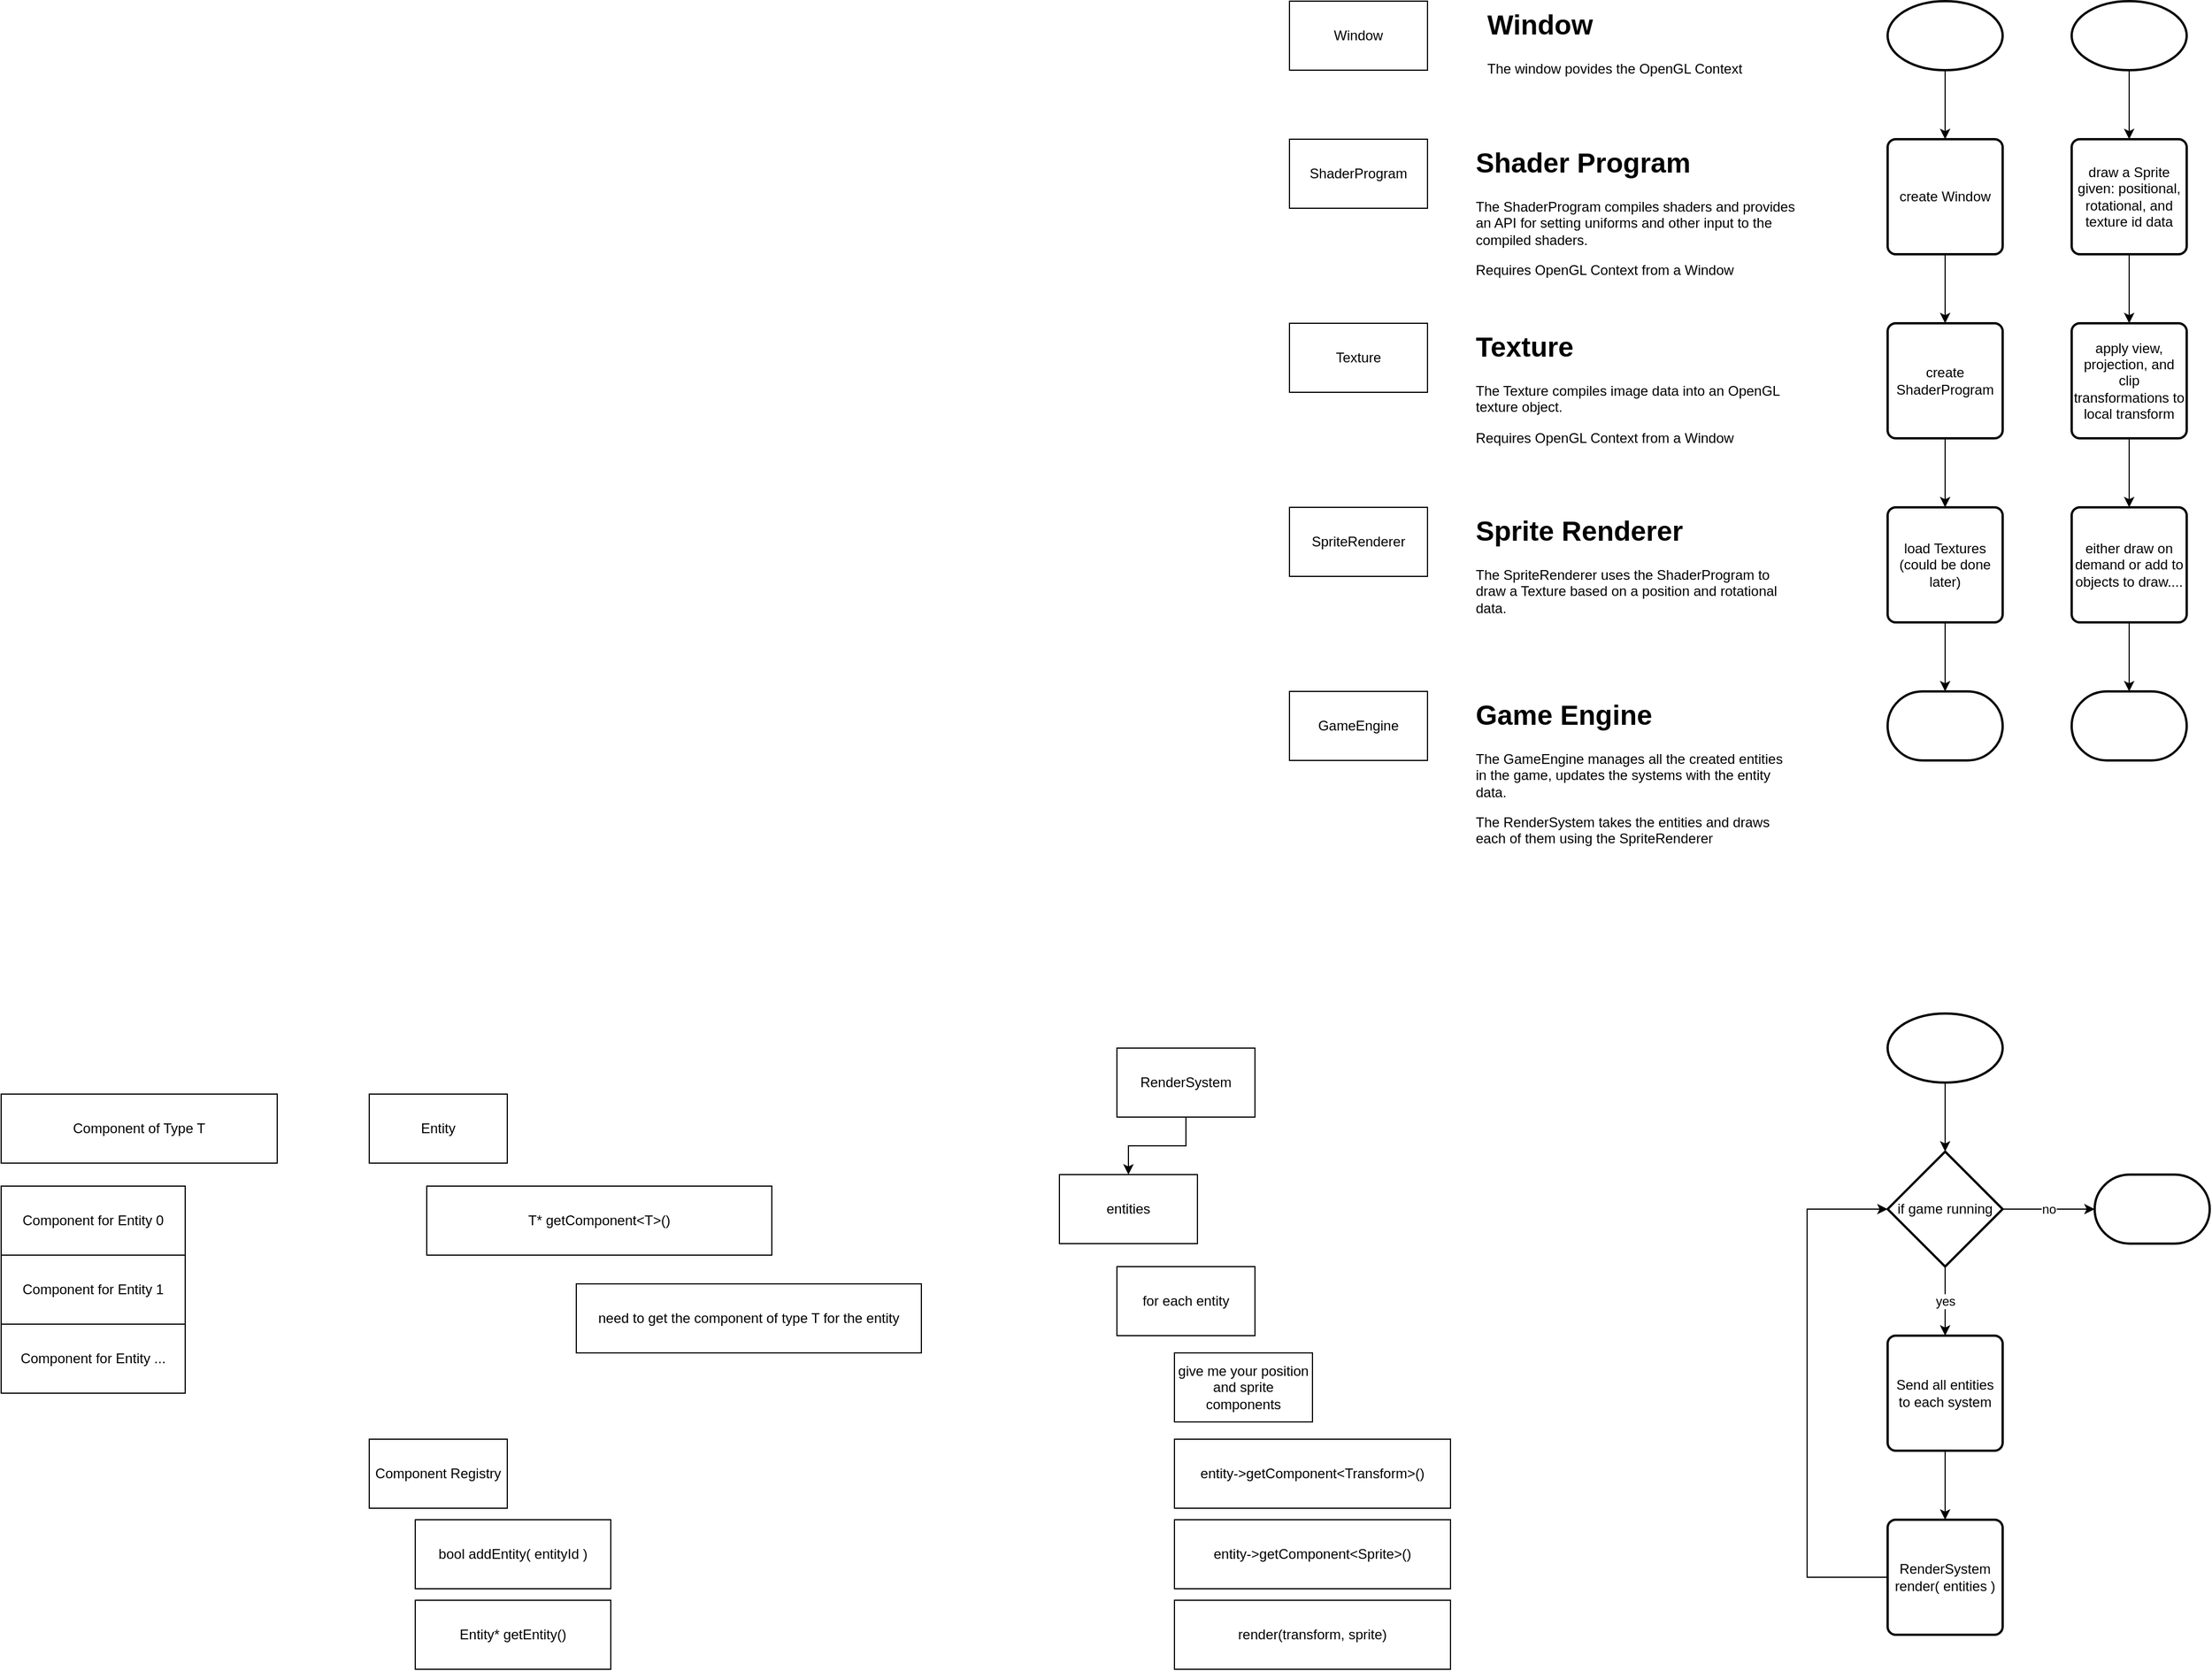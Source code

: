 <mxfile version="27.0.9">
  <diagram name="Page-1" id="H9fcaZsLGt1zxZ-3hIsj">
    <mxGraphModel dx="1938" dy="654" grid="1" gridSize="10" guides="1" tooltips="1" connect="1" arrows="1" fold="1" page="1" pageScale="1" pageWidth="1100" pageHeight="850" math="0" shadow="0">
      <root>
        <mxCell id="0" />
        <mxCell id="1" parent="0" />
        <mxCell id="CyFjMhQxjdO4spj4CjHA-1" value="Window" style="rounded=0;whiteSpace=wrap;html=1;" parent="1" vertex="1">
          <mxGeometry x="40" y="40" width="120" height="60" as="geometry" />
        </mxCell>
        <mxCell id="CyFjMhQxjdO4spj4CjHA-2" value="&lt;h1 style=&quot;margin-top: 0px;&quot;&gt;Window&lt;/h1&gt;&lt;p&gt;The window povides the OpenGL Context&lt;/p&gt;" style="text;html=1;whiteSpace=wrap;overflow=hidden;rounded=0;" parent="1" vertex="1">
          <mxGeometry x="210" y="40" width="270" height="90" as="geometry" />
        </mxCell>
        <mxCell id="CyFjMhQxjdO4spj4CjHA-3" value="ShaderProgram" style="rounded=0;whiteSpace=wrap;html=1;" parent="1" vertex="1">
          <mxGeometry x="40" y="160" width="120" height="60" as="geometry" />
        </mxCell>
        <mxCell id="CyFjMhQxjdO4spj4CjHA-4" value="&lt;h1 style=&quot;margin-top: 0px;&quot;&gt;Shader Program&lt;/h1&gt;&lt;p&gt;The ShaderProgram compiles shaders and provides an API for setting uniforms and other input to the compiled shaders.&lt;/p&gt;&lt;p&gt;Requires OpenGL Context from a Window&lt;/p&gt;" style="text;html=1;whiteSpace=wrap;overflow=hidden;rounded=0;" parent="1" vertex="1">
          <mxGeometry x="200" y="160" width="280" height="120" as="geometry" />
        </mxCell>
        <mxCell id="CyFjMhQxjdO4spj4CjHA-5" value="Texture" style="rounded=0;whiteSpace=wrap;html=1;" parent="1" vertex="1">
          <mxGeometry x="40" y="320" width="120" height="60" as="geometry" />
        </mxCell>
        <mxCell id="CyFjMhQxjdO4spj4CjHA-6" value="&lt;h1 style=&quot;margin-top: 0px;&quot;&gt;Texture&lt;/h1&gt;&lt;p&gt;The Texture compiles image data into an OpenGL texture object.&lt;/p&gt;&lt;p&gt;Requires OpenGL Context from a Window&lt;/p&gt;" style="text;html=1;whiteSpace=wrap;overflow=hidden;rounded=0;" parent="1" vertex="1">
          <mxGeometry x="200" y="320" width="280" height="120" as="geometry" />
        </mxCell>
        <mxCell id="CyFjMhQxjdO4spj4CjHA-11" value="" style="edgeStyle=orthogonalEdgeStyle;rounded=0;orthogonalLoop=1;jettySize=auto;html=1;" parent="1" source="oBcGlbRmu3WK4HHVnncj-38" target="CyFjMhQxjdO4spj4CjHA-9" edge="1">
          <mxGeometry relative="1" as="geometry">
            <mxPoint x="610.0" y="100" as="sourcePoint" />
          </mxGeometry>
        </mxCell>
        <mxCell id="CyFjMhQxjdO4spj4CjHA-12" value="" style="edgeStyle=orthogonalEdgeStyle;rounded=0;orthogonalLoop=1;jettySize=auto;html=1;" parent="1" source="CyFjMhQxjdO4spj4CjHA-9" target="CyFjMhQxjdO4spj4CjHA-10" edge="1">
          <mxGeometry relative="1" as="geometry" />
        </mxCell>
        <mxCell id="CyFjMhQxjdO4spj4CjHA-9" value="create Window" style="rounded=1;whiteSpace=wrap;html=1;absoluteArcSize=1;arcSize=14;strokeWidth=2;" parent="1" vertex="1">
          <mxGeometry x="560" y="160" width="100" height="100" as="geometry" />
        </mxCell>
        <mxCell id="CyFjMhQxjdO4spj4CjHA-14" value="" style="edgeStyle=orthogonalEdgeStyle;rounded=0;orthogonalLoop=1;jettySize=auto;html=1;" parent="1" source="CyFjMhQxjdO4spj4CjHA-10" target="CyFjMhQxjdO4spj4CjHA-13" edge="1">
          <mxGeometry relative="1" as="geometry" />
        </mxCell>
        <mxCell id="CyFjMhQxjdO4spj4CjHA-10" value="create ShaderProgram" style="rounded=1;whiteSpace=wrap;html=1;absoluteArcSize=1;arcSize=14;strokeWidth=2;" parent="1" vertex="1">
          <mxGeometry x="560" y="320" width="100" height="100" as="geometry" />
        </mxCell>
        <mxCell id="oBcGlbRmu3WK4HHVnncj-18" value="" style="edgeStyle=orthogonalEdgeStyle;rounded=0;orthogonalLoop=1;jettySize=auto;html=1;" parent="1" source="CyFjMhQxjdO4spj4CjHA-13" target="oBcGlbRmu3WK4HHVnncj-17" edge="1">
          <mxGeometry relative="1" as="geometry" />
        </mxCell>
        <mxCell id="CyFjMhQxjdO4spj4CjHA-13" value="load Textures&lt;div&gt;(could be done later)&lt;/div&gt;" style="rounded=1;whiteSpace=wrap;html=1;absoluteArcSize=1;arcSize=14;strokeWidth=2;" parent="1" vertex="1">
          <mxGeometry x="560" y="480" width="100" height="100" as="geometry" />
        </mxCell>
        <mxCell id="oBcGlbRmu3WK4HHVnncj-1" value="SpriteRenderer" style="rounded=0;whiteSpace=wrap;html=1;" parent="1" vertex="1">
          <mxGeometry x="40" y="480" width="120" height="60" as="geometry" />
        </mxCell>
        <mxCell id="oBcGlbRmu3WK4HHVnncj-2" value="&lt;h1 style=&quot;margin-top: 0px;&quot;&gt;Sprite Renderer&lt;/h1&gt;&lt;p&gt;The SpriteRenderer uses the ShaderProgram to draw a Texture based on a position and rotational data.&lt;/p&gt;" style="text;html=1;whiteSpace=wrap;overflow=hidden;rounded=0;" parent="1" vertex="1">
          <mxGeometry x="200" y="480" width="280" height="120" as="geometry" />
        </mxCell>
        <mxCell id="oBcGlbRmu3WK4HHVnncj-9" value="" style="edgeStyle=orthogonalEdgeStyle;rounded=0;orthogonalLoop=1;jettySize=auto;html=1;" parent="1" source="oBcGlbRmu3WK4HHVnncj-39" target="oBcGlbRmu3WK4HHVnncj-8" edge="1">
          <mxGeometry relative="1" as="geometry">
            <mxPoint x="770.0" y="100" as="sourcePoint" />
          </mxGeometry>
        </mxCell>
        <mxCell id="oBcGlbRmu3WK4HHVnncj-11" value="" style="edgeStyle=orthogonalEdgeStyle;rounded=0;orthogonalLoop=1;jettySize=auto;html=1;" parent="1" source="oBcGlbRmu3WK4HHVnncj-8" target="oBcGlbRmu3WK4HHVnncj-10" edge="1">
          <mxGeometry relative="1" as="geometry" />
        </mxCell>
        <mxCell id="oBcGlbRmu3WK4HHVnncj-8" value="draw a Sprite given: positional, rotational, and texture id data" style="rounded=1;whiteSpace=wrap;html=1;absoluteArcSize=1;arcSize=14;strokeWidth=2;" parent="1" vertex="1">
          <mxGeometry x="720" y="160" width="100" height="100" as="geometry" />
        </mxCell>
        <mxCell id="oBcGlbRmu3WK4HHVnncj-13" value="" style="edgeStyle=orthogonalEdgeStyle;rounded=0;orthogonalLoop=1;jettySize=auto;html=1;" parent="1" source="oBcGlbRmu3WK4HHVnncj-10" target="oBcGlbRmu3WK4HHVnncj-12" edge="1">
          <mxGeometry relative="1" as="geometry" />
        </mxCell>
        <mxCell id="oBcGlbRmu3WK4HHVnncj-10" value="apply view, projection, and clip transformations to local transform" style="rounded=1;whiteSpace=wrap;html=1;absoluteArcSize=1;arcSize=14;strokeWidth=2;" parent="1" vertex="1">
          <mxGeometry x="720" y="320" width="100" height="100" as="geometry" />
        </mxCell>
        <mxCell id="oBcGlbRmu3WK4HHVnncj-25" value="" style="edgeStyle=orthogonalEdgeStyle;rounded=0;orthogonalLoop=1;jettySize=auto;html=1;" parent="1" source="oBcGlbRmu3WK4HHVnncj-12" target="oBcGlbRmu3WK4HHVnncj-24" edge="1">
          <mxGeometry relative="1" as="geometry" />
        </mxCell>
        <mxCell id="oBcGlbRmu3WK4HHVnncj-12" value="either draw on demand or add to objects to draw...." style="rounded=1;whiteSpace=wrap;html=1;absoluteArcSize=1;arcSize=14;strokeWidth=2;" parent="1" vertex="1">
          <mxGeometry x="720" y="480" width="100" height="100" as="geometry" />
        </mxCell>
        <mxCell id="oBcGlbRmu3WK4HHVnncj-17" value="" style="strokeWidth=2;html=1;shape=mxgraph.flowchart.terminator;whiteSpace=wrap;" parent="1" vertex="1">
          <mxGeometry x="560" y="640" width="100" height="60" as="geometry" />
        </mxCell>
        <mxCell id="oBcGlbRmu3WK4HHVnncj-19" value="GameEngine" style="rounded=0;whiteSpace=wrap;html=1;" parent="1" vertex="1">
          <mxGeometry x="40" y="640" width="120" height="60" as="geometry" />
        </mxCell>
        <mxCell id="oBcGlbRmu3WK4HHVnncj-20" value="&lt;h1 style=&quot;margin-top: 0px;&quot;&gt;Game Engine&lt;/h1&gt;&lt;p&gt;The GameEngine manages all the created entities in the game, updates the systems with the entity data.&lt;/p&gt;&lt;p&gt;The RenderSystem takes the entities and draws each of them using the SpriteRenderer&amp;nbsp;&lt;/p&gt;" style="text;html=1;whiteSpace=wrap;overflow=hidden;rounded=0;" parent="1" vertex="1">
          <mxGeometry x="200" y="640" width="280" height="160" as="geometry" />
        </mxCell>
        <mxCell id="oBcGlbRmu3WK4HHVnncj-24" value="" style="strokeWidth=2;html=1;shape=mxgraph.flowchart.terminator;whiteSpace=wrap;" parent="1" vertex="1">
          <mxGeometry x="720" y="640" width="100" height="60" as="geometry" />
        </mxCell>
        <mxCell id="oBcGlbRmu3WK4HHVnncj-31" value="" style="edgeStyle=orthogonalEdgeStyle;rounded=0;orthogonalLoop=1;jettySize=auto;html=1;" parent="1" source="oBcGlbRmu3WK4HHVnncj-37" target="oBcGlbRmu3WK4HHVnncj-28" edge="1">
          <mxGeometry relative="1" as="geometry">
            <mxPoint x="610.0" y="980" as="sourcePoint" />
          </mxGeometry>
        </mxCell>
        <mxCell id="oBcGlbRmu3WK4HHVnncj-32" value="yes" style="edgeStyle=orthogonalEdgeStyle;rounded=0;orthogonalLoop=1;jettySize=auto;html=1;" parent="1" source="oBcGlbRmu3WK4HHVnncj-28" target="oBcGlbRmu3WK4HHVnncj-29" edge="1">
          <mxGeometry relative="1" as="geometry" />
        </mxCell>
        <mxCell id="oBcGlbRmu3WK4HHVnncj-36" value="no" style="edgeStyle=orthogonalEdgeStyle;rounded=0;orthogonalLoop=1;jettySize=auto;html=1;" parent="1" source="oBcGlbRmu3WK4HHVnncj-28" target="oBcGlbRmu3WK4HHVnncj-35" edge="1">
          <mxGeometry relative="1" as="geometry" />
        </mxCell>
        <mxCell id="oBcGlbRmu3WK4HHVnncj-28" value="if game running" style="strokeWidth=2;html=1;shape=mxgraph.flowchart.decision;whiteSpace=wrap;" parent="1" vertex="1">
          <mxGeometry x="560" y="1040" width="100" height="100" as="geometry" />
        </mxCell>
        <mxCell id="oBcGlbRmu3WK4HHVnncj-33" value="" style="edgeStyle=orthogonalEdgeStyle;rounded=0;orthogonalLoop=1;jettySize=auto;html=1;" parent="1" source="oBcGlbRmu3WK4HHVnncj-29" target="oBcGlbRmu3WK4HHVnncj-30" edge="1">
          <mxGeometry relative="1" as="geometry" />
        </mxCell>
        <mxCell id="oBcGlbRmu3WK4HHVnncj-29" value="Send all entities to each system" style="rounded=1;whiteSpace=wrap;html=1;absoluteArcSize=1;arcSize=14;strokeWidth=2;" parent="1" vertex="1">
          <mxGeometry x="560" y="1200" width="100" height="100" as="geometry" />
        </mxCell>
        <mxCell id="oBcGlbRmu3WK4HHVnncj-30" value="RenderSystem&lt;div&gt;render( entities )&lt;/div&gt;" style="rounded=1;whiteSpace=wrap;html=1;absoluteArcSize=1;arcSize=14;strokeWidth=2;" parent="1" vertex="1">
          <mxGeometry x="560" y="1360" width="100" height="100" as="geometry" />
        </mxCell>
        <mxCell id="oBcGlbRmu3WK4HHVnncj-34" style="edgeStyle=orthogonalEdgeStyle;rounded=0;orthogonalLoop=1;jettySize=auto;html=1;entryX=0;entryY=0.5;entryDx=0;entryDy=0;entryPerimeter=0;" parent="1" source="oBcGlbRmu3WK4HHVnncj-30" target="oBcGlbRmu3WK4HHVnncj-28" edge="1">
          <mxGeometry relative="1" as="geometry">
            <Array as="points">
              <mxPoint x="490" y="1410" />
              <mxPoint x="490" y="1090" />
            </Array>
          </mxGeometry>
        </mxCell>
        <mxCell id="oBcGlbRmu3WK4HHVnncj-35" value="" style="strokeWidth=2;html=1;shape=mxgraph.flowchart.terminator;whiteSpace=wrap;" parent="1" vertex="1">
          <mxGeometry x="740" y="1060" width="100" height="60" as="geometry" />
        </mxCell>
        <mxCell id="oBcGlbRmu3WK4HHVnncj-37" value="" style="strokeWidth=2;html=1;shape=mxgraph.flowchart.start_1;whiteSpace=wrap;" parent="1" vertex="1">
          <mxGeometry x="560" y="920" width="100" height="60" as="geometry" />
        </mxCell>
        <mxCell id="oBcGlbRmu3WK4HHVnncj-38" value="" style="strokeWidth=2;html=1;shape=mxgraph.flowchart.start_1;whiteSpace=wrap;" parent="1" vertex="1">
          <mxGeometry x="560" y="40" width="100" height="60" as="geometry" />
        </mxCell>
        <mxCell id="oBcGlbRmu3WK4HHVnncj-39" value="" style="strokeWidth=2;html=1;shape=mxgraph.flowchart.start_1;whiteSpace=wrap;" parent="1" vertex="1">
          <mxGeometry x="720" y="40" width="100" height="60" as="geometry" />
        </mxCell>
        <mxCell id="AyadDbX-nnqbEkrLrILc-1" value="entities" style="rounded=0;whiteSpace=wrap;html=1;" vertex="1" parent="1">
          <mxGeometry x="-160" y="1060" width="120" height="60" as="geometry" />
        </mxCell>
        <mxCell id="AyadDbX-nnqbEkrLrILc-3" style="edgeStyle=orthogonalEdgeStyle;rounded=0;orthogonalLoop=1;jettySize=auto;html=1;" edge="1" parent="1" source="AyadDbX-nnqbEkrLrILc-2" target="AyadDbX-nnqbEkrLrILc-1">
          <mxGeometry relative="1" as="geometry" />
        </mxCell>
        <mxCell id="AyadDbX-nnqbEkrLrILc-2" value="RenderSystem" style="rounded=0;whiteSpace=wrap;html=1;" vertex="1" parent="1">
          <mxGeometry x="-110" y="950" width="120" height="60" as="geometry" />
        </mxCell>
        <mxCell id="AyadDbX-nnqbEkrLrILc-4" value="give me your position and sprite components" style="rounded=0;whiteSpace=wrap;html=1;" vertex="1" parent="1">
          <mxGeometry x="-60" y="1215" width="120" height="60" as="geometry" />
        </mxCell>
        <mxCell id="AyadDbX-nnqbEkrLrILc-5" value="for each entity" style="rounded=0;whiteSpace=wrap;html=1;" vertex="1" parent="1">
          <mxGeometry x="-110" y="1140" width="120" height="60" as="geometry" />
        </mxCell>
        <mxCell id="AyadDbX-nnqbEkrLrILc-6" value="entity-&amp;gt;getComponent&amp;lt;Transform&amp;gt;()" style="rounded=0;whiteSpace=wrap;html=1;" vertex="1" parent="1">
          <mxGeometry x="-60" y="1290" width="240" height="60" as="geometry" />
        </mxCell>
        <mxCell id="AyadDbX-nnqbEkrLrILc-7" value="entity-&amp;gt;getComponent&amp;lt;Sprite&amp;gt;()" style="rounded=0;whiteSpace=wrap;html=1;" vertex="1" parent="1">
          <mxGeometry x="-60" y="1360" width="240" height="60" as="geometry" />
        </mxCell>
        <mxCell id="AyadDbX-nnqbEkrLrILc-8" value="render(transform, sprite)" style="rounded=0;whiteSpace=wrap;html=1;" vertex="1" parent="1">
          <mxGeometry x="-60" y="1430" width="240" height="60" as="geometry" />
        </mxCell>
        <mxCell id="AyadDbX-nnqbEkrLrILc-9" value="Entity" style="rounded=0;whiteSpace=wrap;html=1;" vertex="1" parent="1">
          <mxGeometry x="-760" y="990" width="120" height="60" as="geometry" />
        </mxCell>
        <mxCell id="AyadDbX-nnqbEkrLrILc-10" value="T* getComponent&amp;lt;T&amp;gt;()" style="rounded=0;whiteSpace=wrap;html=1;" vertex="1" parent="1">
          <mxGeometry x="-710" y="1070" width="300" height="60" as="geometry" />
        </mxCell>
        <mxCell id="AyadDbX-nnqbEkrLrILc-11" value="need to get the component of type T for the entity" style="rounded=0;whiteSpace=wrap;html=1;" vertex="1" parent="1">
          <mxGeometry x="-580" y="1155" width="300" height="60" as="geometry" />
        </mxCell>
        <mxCell id="AyadDbX-nnqbEkrLrILc-12" value="Component of Type T" style="rounded=0;whiteSpace=wrap;html=1;" vertex="1" parent="1">
          <mxGeometry x="-1080" y="990" width="240" height="60" as="geometry" />
        </mxCell>
        <mxCell id="AyadDbX-nnqbEkrLrILc-13" value="Component for Entity 0" style="rounded=0;whiteSpace=wrap;html=1;" vertex="1" parent="1">
          <mxGeometry x="-1080" y="1070" width="160" height="60" as="geometry" />
        </mxCell>
        <mxCell id="AyadDbX-nnqbEkrLrILc-14" value="Component for Entity 1" style="rounded=0;whiteSpace=wrap;html=1;" vertex="1" parent="1">
          <mxGeometry x="-1080" y="1130" width="160" height="60" as="geometry" />
        </mxCell>
        <mxCell id="AyadDbX-nnqbEkrLrILc-15" value="Component for Entity ..." style="rounded=0;whiteSpace=wrap;html=1;" vertex="1" parent="1">
          <mxGeometry x="-1080" y="1190" width="160" height="60" as="geometry" />
        </mxCell>
        <mxCell id="AyadDbX-nnqbEkrLrILc-16" value="bool addEntity( entityId )" style="rounded=0;whiteSpace=wrap;html=1;" vertex="1" parent="1">
          <mxGeometry x="-720" y="1360" width="170" height="60" as="geometry" />
        </mxCell>
        <mxCell id="AyadDbX-nnqbEkrLrILc-17" value="Component Registry" style="rounded=0;whiteSpace=wrap;html=1;" vertex="1" parent="1">
          <mxGeometry x="-760" y="1290" width="120" height="60" as="geometry" />
        </mxCell>
        <mxCell id="AyadDbX-nnqbEkrLrILc-19" value="Entity* getEntity()" style="rounded=0;whiteSpace=wrap;html=1;" vertex="1" parent="1">
          <mxGeometry x="-720" y="1430" width="170" height="60" as="geometry" />
        </mxCell>
      </root>
    </mxGraphModel>
  </diagram>
</mxfile>

